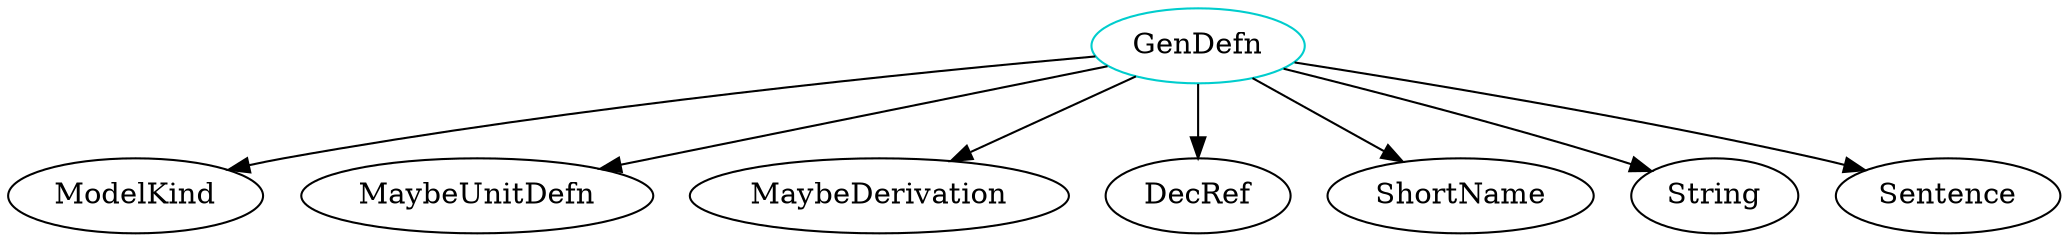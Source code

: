 digraph gendefn{
GenDefn -> ModelKind;
GenDefn -> MaybeUnitDefn;
GenDefn -> MaybeDerivation;
GenDefn -> DecRef;
GenDefn -> ShortName;
GenDefn -> String;
GenDefn -> Sentence;
GenDefn	[shape=oval, color=cyan3, label="GenDefn"];
}
